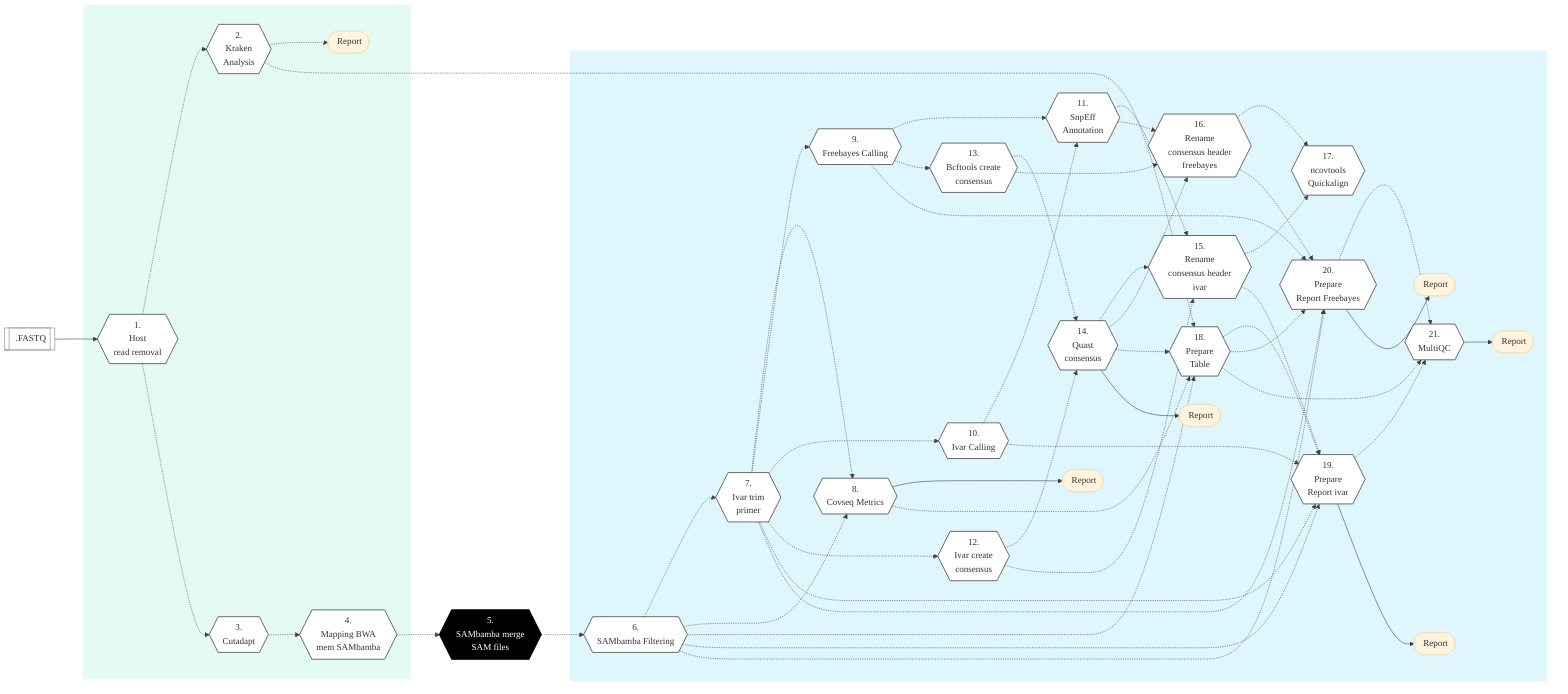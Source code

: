 %%{init: {'theme': 'base', 'themeVariables': { 'lineColor': '#404040'}, 'fontFamily': 'Montserrat', 'fontSize': 10}}%%

        %% GenPipes Schema for Covseq.py
        %% Ref: https://bitbucket.org/mugqic/genpipes/src/master/pipelines/covseq/
        %% Author Shaloo Shalini <shalz@hotmail.com>

        graph LR
          InputFASTQ[[fa:fa-file-archive-o .FASTQ]]
          Node1{{ 1.<br/> Host <br/> read removal }}:::nodefill
          Node2{{ 2.<br/> Kraken <br/> Analysis }}:::nodefill
          Node3{{ 3.<br/> Cutadapt }}:::nodefill
          Node4{{ 4.<br/> Mapping BWA <br/> mem SAMbamba }}:::nodefill
          Node5{{ 5.<br/> SAMbamba merge <br/> SAM files }}:::nodefillblack
          Node6{{ 6.<br/> SAMbamba Filtering }}:::nodefill
          Node7{{ 7.<br/> Ivar trim <br/> primer }}:::nodefill
          Node8{{ 8.<br/> Covseq Metrics }}:::nodefill
          Node9{{ 9.<br/> Freebayes Calling }}:::nodefill
          Node10{{ 10.<br/> Ivar Calling }}:::nodefill
          Node11{{ 11.<br/> SnpEff <br/> Annotation }}:::nodefill
          Node12{{ 12.<br/> Ivar create <br/> consensus }}:::nodefill
          Node13{{ 13.<br/> Bcftools create <br/> consensus }}:::nodefill
          Node14{{ 14.<br/> Quast <br/> consensus }}:::nodefill
          Node15{{ 15.<br/> Rename <br/> consensus header <br/> ivar }}:::nodefill
          Node16{{ 16.<br/> Rename <br/> consensus header <br/> freebayes }}:::nodefill
          Node17{{ 17.<br/> ncovtools <br/> Quickalign }}:::nodefill
          Node18{{ 18.<br/> Prepare <br/> Table }}:::nodefill
          Node19{{ 19.<br/> Prepare <br/> Report ivar }}:::nodefill
          Node20{{ 20.<br/> Prepare <br/> Report Freebayes }}:::nodefill
          Node21{{ 21.<br/> MultiQC }}:::nodefill
          QuastOutput([fa:fa-sticky-note-o Report ])
          CovseqOutput([fa:fa-sticky-note-o Report ])
          KrakenOutput([fa:fa-sticky-note-o Report ])
          Outputivar([fa:fa-sticky-note-o Report ])
          Outputfb([fa:fa-sticky-note-o Report ])
          MultiQCReport([fa:fa-sticky-note-o Report ])

          InputFASTQ --> Node1
          Node1 -.-> Node2 & Node3
          Node2 -.-> KrakenOutput
          Node3 -.-> Node4 -.-> Node5 -.-> Node6
          Node6 -.-> Node7 & Node8
          Node7 -.-> Node8 & Node9 & Node10 & Node12 
          Node10 & Node9 -.-> Node11
          Node8 ---> CovseqOutput
          Node9 -.-> Node13
          Node12 & Node13 -.-> Node14
          Node11 & Node12 & Node14 -.-> Node15
          Node11 -.-> Node16
          Node13 & Node14 -.-> Node16
          Node15 & Node16 -.-> Node17
          Node2 & Node6 & Node8 & Node14 -.-> Node18 -.-> Node19
          Node6 & Node7 & Node10 & Node15 -.-> Node19
          Node6 & Node7 & Node9 & Node16 & Node18 -.-> Node20
          Node18 & Node19 & Node20 -.-> Node21
          Node14 --> QuastOutput
          Node19 --> Outputivar
          Node20 --> Outputfb
          Node21 --> MultiQCReport

          subgraph readSetSteps[" "]
            Node1
            Node2
            Node3
            Node4
            KrakenOutput
          end

          subgraph sampleSetSteps[" "]
            Node6
            Node7
            Node8
            Node9
            Node10
            Node11
            Node12
            Node13
            Node14
            Node15
            Node16
            Node17
            Node18
            Node19
            Node20
            Node21
            QuastOutput
            CovseqOutput
            Outputivar
            Outputfb
            MultiQCReport
          end

          classDef greenRect fill:#E4FBF4,stroke:white
          class readSetSteps greenRect
          classDef blueRect fill:#DEF6FC,stroke:white
          class sampleSetSteps blueRect
          classDef inputfill fill:#ffffff,stroke:gray,stroke-width:1px
          classDef nodefill fill:#ffffff,stroke:black,stroke-width:1px
          classDef nodefillblack fill:black,stroke:black,color:white,stroke-width:2px
          class InputFASTQ inputfill